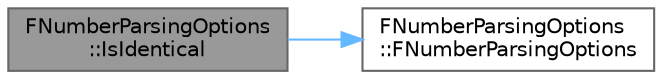 digraph "FNumberParsingOptions::IsIdentical"
{
 // INTERACTIVE_SVG=YES
 // LATEX_PDF_SIZE
  bgcolor="transparent";
  edge [fontname=Helvetica,fontsize=10,labelfontname=Helvetica,labelfontsize=10];
  node [fontname=Helvetica,fontsize=10,shape=box,height=0.2,width=0.4];
  rankdir="LR";
  Node1 [id="Node000001",label="FNumberParsingOptions\l::IsIdentical",height=0.2,width=0.4,color="gray40", fillcolor="grey60", style="filled", fontcolor="black",tooltip="Check to see if our parsing options match the other parsing options."];
  Node1 -> Node2 [id="edge1_Node000001_Node000002",color="steelblue1",style="solid",tooltip=" "];
  Node2 [id="Node000002",label="FNumberParsingOptions\l::FNumberParsingOptions",height=0.2,width=0.4,color="grey40", fillcolor="white", style="filled",URL="$d2/d21/structFNumberParsingOptions.html#a97b316284eb11f0adf21592877e441fd",tooltip=" "];
}
